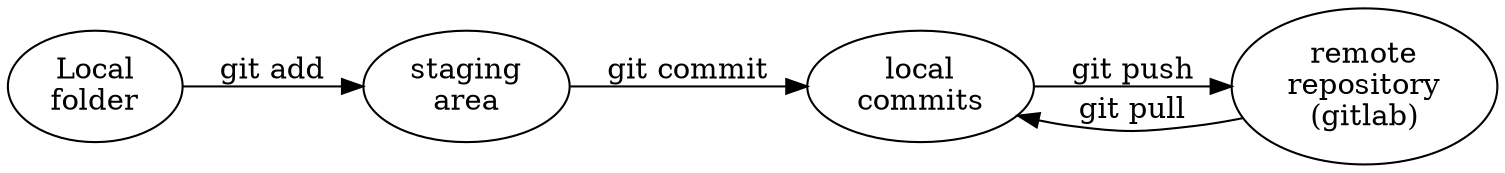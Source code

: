  digraph git {
     rankdir="LR"
     lf [label="Local\nfolder"]
     sa [label="staging\narea"]
     lc [label="local\ncommits"]
     rr [label="remote\nrepository\n(gitlab)"]

     lf -> sa[label="git add"]
     sa -> lc [label="git commit"]
     lc -> rr [label="git push"]
     rr -> lc [label="git pull"]
 }